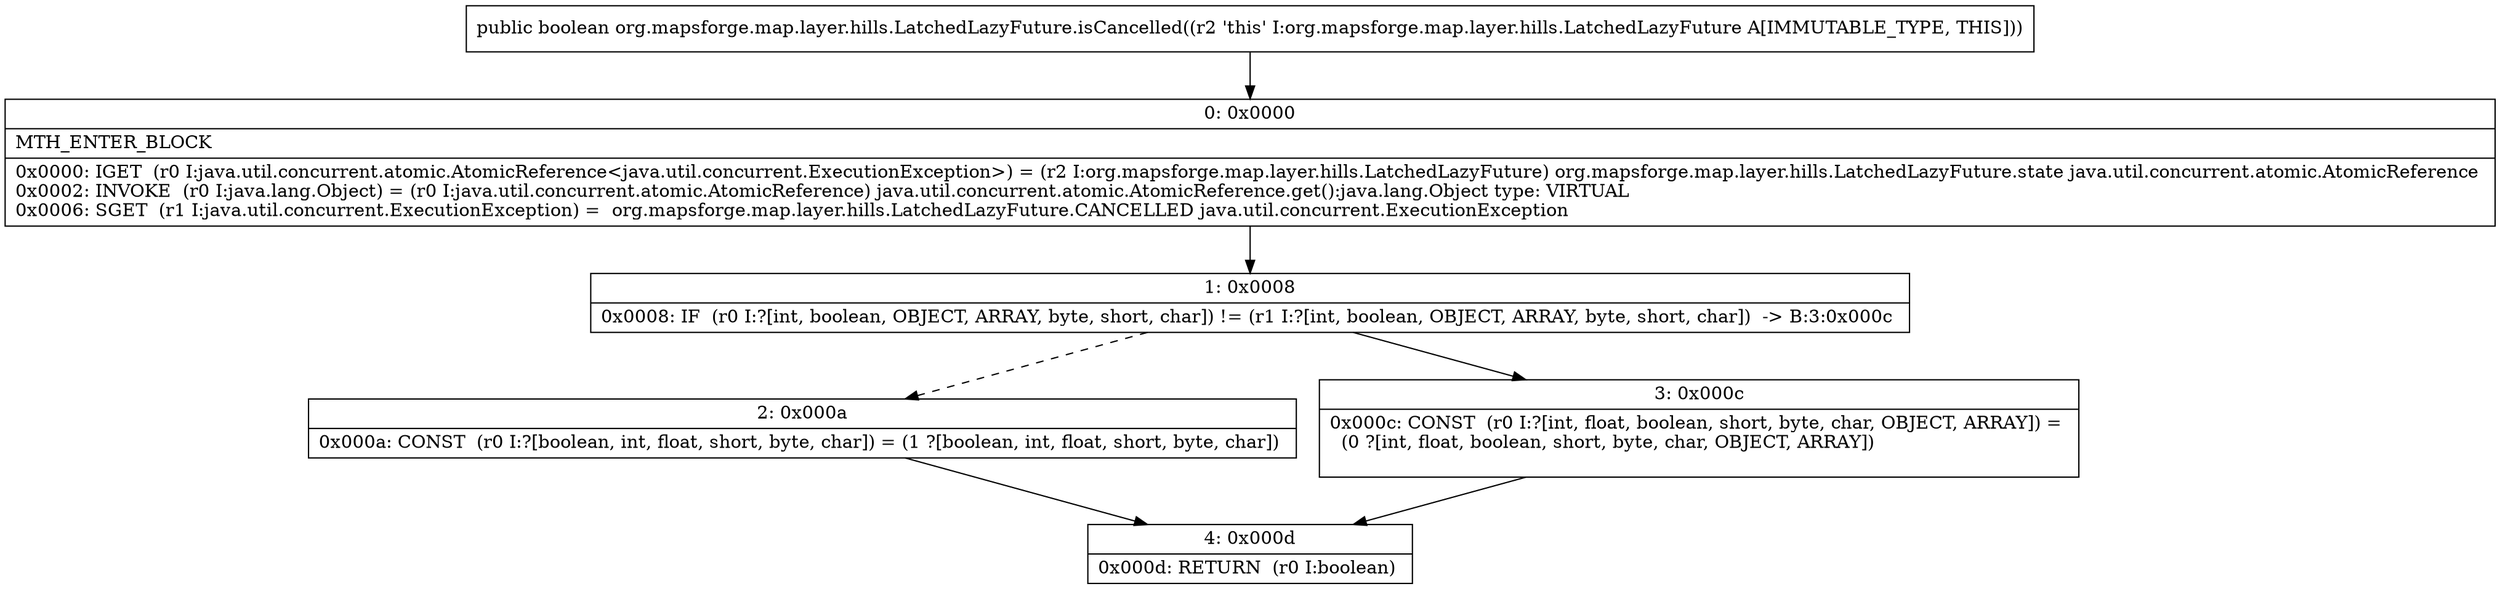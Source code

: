 digraph "CFG fororg.mapsforge.map.layer.hills.LatchedLazyFuture.isCancelled()Z" {
Node_0 [shape=record,label="{0\:\ 0x0000|MTH_ENTER_BLOCK\l|0x0000: IGET  (r0 I:java.util.concurrent.atomic.AtomicReference\<java.util.concurrent.ExecutionException\>) = (r2 I:org.mapsforge.map.layer.hills.LatchedLazyFuture) org.mapsforge.map.layer.hills.LatchedLazyFuture.state java.util.concurrent.atomic.AtomicReference \l0x0002: INVOKE  (r0 I:java.lang.Object) = (r0 I:java.util.concurrent.atomic.AtomicReference) java.util.concurrent.atomic.AtomicReference.get():java.lang.Object type: VIRTUAL \l0x0006: SGET  (r1 I:java.util.concurrent.ExecutionException) =  org.mapsforge.map.layer.hills.LatchedLazyFuture.CANCELLED java.util.concurrent.ExecutionException \l}"];
Node_1 [shape=record,label="{1\:\ 0x0008|0x0008: IF  (r0 I:?[int, boolean, OBJECT, ARRAY, byte, short, char]) != (r1 I:?[int, boolean, OBJECT, ARRAY, byte, short, char])  \-\> B:3:0x000c \l}"];
Node_2 [shape=record,label="{2\:\ 0x000a|0x000a: CONST  (r0 I:?[boolean, int, float, short, byte, char]) = (1 ?[boolean, int, float, short, byte, char]) \l}"];
Node_3 [shape=record,label="{3\:\ 0x000c|0x000c: CONST  (r0 I:?[int, float, boolean, short, byte, char, OBJECT, ARRAY]) = \l  (0 ?[int, float, boolean, short, byte, char, OBJECT, ARRAY])\l \l}"];
Node_4 [shape=record,label="{4\:\ 0x000d|0x000d: RETURN  (r0 I:boolean) \l}"];
MethodNode[shape=record,label="{public boolean org.mapsforge.map.layer.hills.LatchedLazyFuture.isCancelled((r2 'this' I:org.mapsforge.map.layer.hills.LatchedLazyFuture A[IMMUTABLE_TYPE, THIS])) }"];
MethodNode -> Node_0;
Node_0 -> Node_1;
Node_1 -> Node_2[style=dashed];
Node_1 -> Node_3;
Node_2 -> Node_4;
Node_3 -> Node_4;
}

